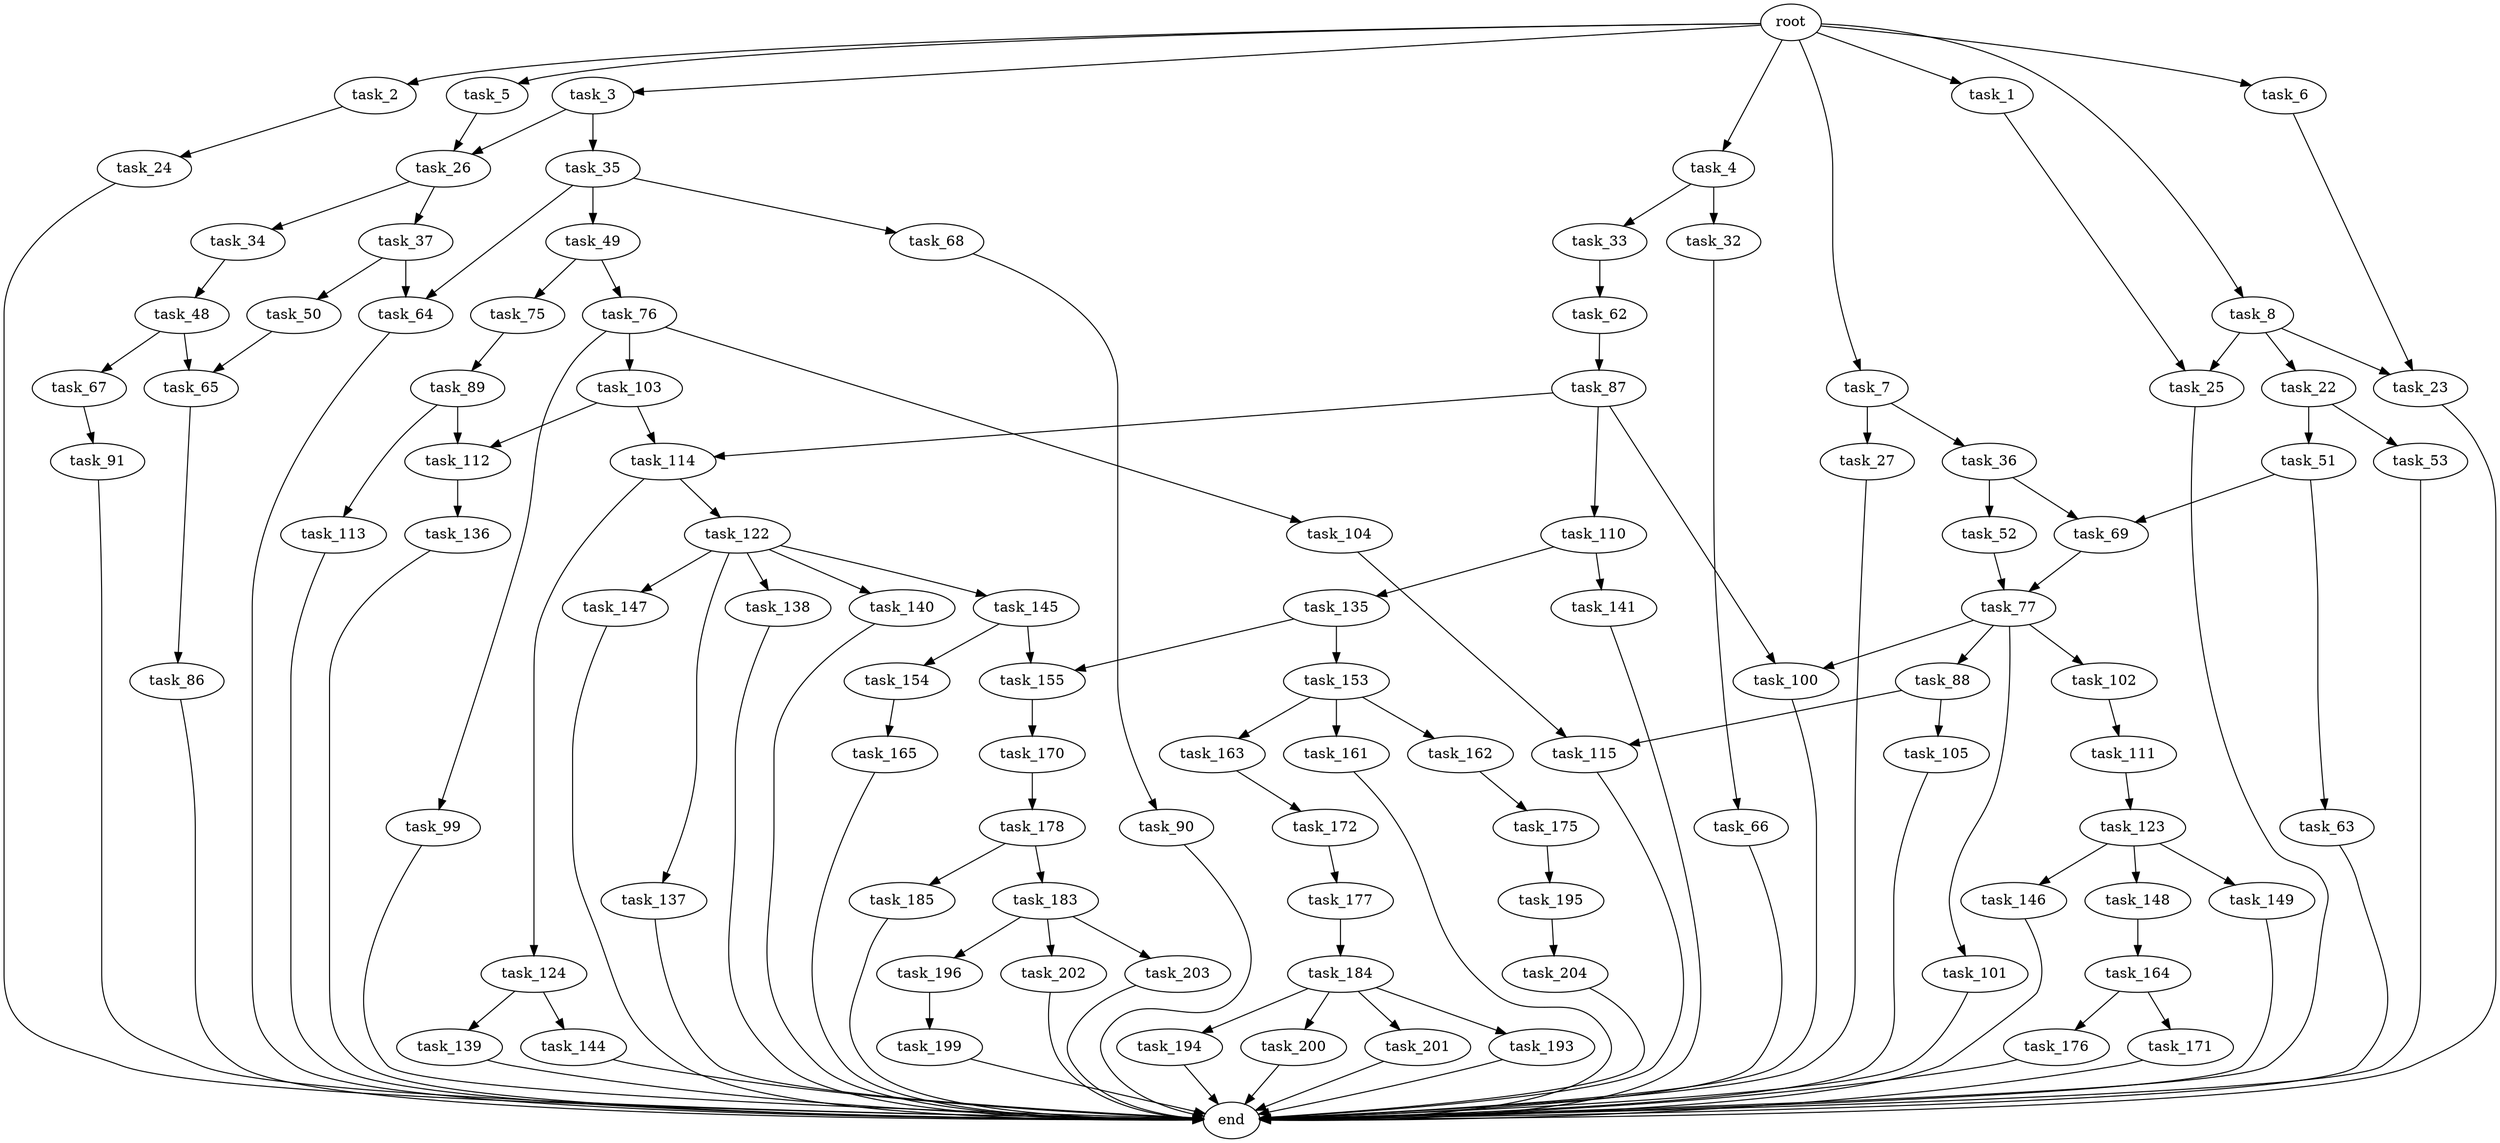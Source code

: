 digraph G {
  root [size="0.000000"];
  task_1 [size="18768612698.000000"];
  task_2 [size="23500662804.000000"];
  task_3 [size="368293445632.000000"];
  task_4 [size="7953640342.000000"];
  task_5 [size="1073741824000.000000"];
  task_6 [size="86845321866.000000"];
  task_7 [size="782757789696.000000"];
  task_8 [size="2711391062.000000"];
  task_22 [size="168327882250.000000"];
  task_23 [size="31886370711.000000"];
  task_24 [size="134217728000.000000"];
  task_25 [size="654643116057.000000"];
  task_26 [size="134217728000.000000"];
  task_27 [size="15636634546.000000"];
  task_32 [size="13264012991.000000"];
  task_33 [size="368293445632.000000"];
  task_34 [size="360604548560.000000"];
  task_35 [size="400538337531.000000"];
  task_36 [size="134217728000.000000"];
  task_37 [size="782757789696.000000"];
  task_48 [size="3152810748.000000"];
  task_49 [size="1648757523.000000"];
  task_50 [size="782757789696.000000"];
  task_51 [size="1445604977.000000"];
  task_52 [size="23862101101.000000"];
  task_53 [size="28991029248.000000"];
  task_62 [size="6810584085.000000"];
  task_63 [size="27948050056.000000"];
  task_64 [size="1841584835.000000"];
  task_65 [size="782757789696.000000"];
  task_66 [size="4798666234.000000"];
  task_67 [size="15584887105.000000"];
  task_68 [size="1044381794.000000"];
  task_69 [size="1073741824000.000000"];
  task_75 [size="12172071519.000000"];
  task_76 [size="7537245352.000000"];
  task_77 [size="611436171.000000"];
  task_86 [size="5877414119.000000"];
  task_87 [size="549755813888.000000"];
  task_88 [size="231928233984.000000"];
  task_89 [size="260232409457.000000"];
  task_90 [size="88762681990.000000"];
  task_91 [size="7343846055.000000"];
  task_99 [size="30325576394.000000"];
  task_100 [size="6374750646.000000"];
  task_101 [size="5954520134.000000"];
  task_102 [size="15148147513.000000"];
  task_103 [size="531893739798.000000"];
  task_104 [size="202362317201.000000"];
  task_105 [size="68719476736.000000"];
  task_110 [size="782757789696.000000"];
  task_111 [size="68719476736.000000"];
  task_112 [size="8589934592.000000"];
  task_113 [size="12166848062.000000"];
  task_114 [size="290413687884.000000"];
  task_115 [size="68719476736.000000"];
  task_122 [size="52931726955.000000"];
  task_123 [size="37373541211.000000"];
  task_124 [size="64963877314.000000"];
  task_135 [size="648263858902.000000"];
  task_136 [size="368293445632.000000"];
  task_137 [size="28991029248.000000"];
  task_138 [size="18701464373.000000"];
  task_139 [size="20961935480.000000"];
  task_140 [size="300491808885.000000"];
  task_141 [size="94353759475.000000"];
  task_144 [size="1821357841.000000"];
  task_145 [size="2196784412.000000"];
  task_146 [size="8589934592.000000"];
  task_147 [size="231928233984.000000"];
  task_148 [size="3550465837.000000"];
  task_149 [size="21669863894.000000"];
  task_153 [size="782757789696.000000"];
  task_154 [size="549755813888.000000"];
  task_155 [size="10053776539.000000"];
  task_161 [size="11099770353.000000"];
  task_162 [size="68719476736.000000"];
  task_163 [size="883238882515.000000"];
  task_164 [size="8589934592.000000"];
  task_165 [size="134217728000.000000"];
  task_170 [size="8589934592.000000"];
  task_171 [size="13928234848.000000"];
  task_172 [size="68719476736.000000"];
  task_175 [size="187522573983.000000"];
  task_176 [size="564306043813.000000"];
  task_177 [size="1249033854907.000000"];
  task_178 [size="2594076134.000000"];
  task_183 [size="3682815837.000000"];
  task_184 [size="549755813888.000000"];
  task_185 [size="87816246594.000000"];
  task_193 [size="410087365019.000000"];
  task_194 [size="47831222917.000000"];
  task_195 [size="842877877942.000000"];
  task_196 [size="259425068218.000000"];
  task_199 [size="541741567.000000"];
  task_200 [size="544968548809.000000"];
  task_201 [size="782757789696.000000"];
  task_202 [size="429861629756.000000"];
  task_203 [size="231928233984.000000"];
  task_204 [size="9934397253.000000"];
  end [size="0.000000"];

  root -> task_1 [size="1.000000"];
  root -> task_2 [size="1.000000"];
  root -> task_3 [size="1.000000"];
  root -> task_4 [size="1.000000"];
  root -> task_5 [size="1.000000"];
  root -> task_6 [size="1.000000"];
  root -> task_7 [size="1.000000"];
  root -> task_8 [size="1.000000"];
  task_1 -> task_25 [size="301989888.000000"];
  task_2 -> task_24 [size="411041792.000000"];
  task_3 -> task_26 [size="411041792.000000"];
  task_3 -> task_35 [size="411041792.000000"];
  task_4 -> task_32 [size="134217728.000000"];
  task_4 -> task_33 [size="134217728.000000"];
  task_5 -> task_26 [size="838860800.000000"];
  task_6 -> task_23 [size="209715200.000000"];
  task_7 -> task_27 [size="679477248.000000"];
  task_7 -> task_36 [size="679477248.000000"];
  task_8 -> task_22 [size="301989888.000000"];
  task_8 -> task_23 [size="301989888.000000"];
  task_8 -> task_25 [size="301989888.000000"];
  task_22 -> task_51 [size="301989888.000000"];
  task_22 -> task_53 [size="301989888.000000"];
  task_23 -> end [size="1.000000"];
  task_24 -> end [size="1.000000"];
  task_25 -> end [size="1.000000"];
  task_26 -> task_34 [size="209715200.000000"];
  task_26 -> task_37 [size="209715200.000000"];
  task_27 -> end [size="1.000000"];
  task_32 -> task_66 [size="838860800.000000"];
  task_33 -> task_62 [size="411041792.000000"];
  task_34 -> task_48 [size="679477248.000000"];
  task_35 -> task_49 [size="411041792.000000"];
  task_35 -> task_64 [size="411041792.000000"];
  task_35 -> task_68 [size="411041792.000000"];
  task_36 -> task_52 [size="209715200.000000"];
  task_36 -> task_69 [size="209715200.000000"];
  task_37 -> task_50 [size="679477248.000000"];
  task_37 -> task_64 [size="679477248.000000"];
  task_48 -> task_65 [size="75497472.000000"];
  task_48 -> task_67 [size="75497472.000000"];
  task_49 -> task_75 [size="75497472.000000"];
  task_49 -> task_76 [size="75497472.000000"];
  task_50 -> task_65 [size="679477248.000000"];
  task_51 -> task_63 [size="33554432.000000"];
  task_51 -> task_69 [size="33554432.000000"];
  task_52 -> task_77 [size="838860800.000000"];
  task_53 -> end [size="1.000000"];
  task_62 -> task_87 [size="411041792.000000"];
  task_63 -> end [size="1.000000"];
  task_64 -> end [size="1.000000"];
  task_65 -> task_86 [size="679477248.000000"];
  task_66 -> end [size="1.000000"];
  task_67 -> task_91 [size="301989888.000000"];
  task_68 -> task_90 [size="33554432.000000"];
  task_69 -> task_77 [size="838860800.000000"];
  task_75 -> task_89 [size="838860800.000000"];
  task_76 -> task_99 [size="209715200.000000"];
  task_76 -> task_103 [size="209715200.000000"];
  task_76 -> task_104 [size="209715200.000000"];
  task_77 -> task_88 [size="33554432.000000"];
  task_77 -> task_100 [size="33554432.000000"];
  task_77 -> task_101 [size="33554432.000000"];
  task_77 -> task_102 [size="33554432.000000"];
  task_86 -> end [size="1.000000"];
  task_87 -> task_100 [size="536870912.000000"];
  task_87 -> task_110 [size="536870912.000000"];
  task_87 -> task_114 [size="536870912.000000"];
  task_88 -> task_105 [size="301989888.000000"];
  task_88 -> task_115 [size="301989888.000000"];
  task_89 -> task_112 [size="209715200.000000"];
  task_89 -> task_113 [size="209715200.000000"];
  task_90 -> end [size="1.000000"];
  task_91 -> end [size="1.000000"];
  task_99 -> end [size="1.000000"];
  task_100 -> end [size="1.000000"];
  task_101 -> end [size="1.000000"];
  task_102 -> task_111 [size="301989888.000000"];
  task_103 -> task_112 [size="536870912.000000"];
  task_103 -> task_114 [size="536870912.000000"];
  task_104 -> task_115 [size="134217728.000000"];
  task_105 -> end [size="1.000000"];
  task_110 -> task_135 [size="679477248.000000"];
  task_110 -> task_141 [size="679477248.000000"];
  task_111 -> task_123 [size="134217728.000000"];
  task_112 -> task_136 [size="33554432.000000"];
  task_113 -> end [size="1.000000"];
  task_114 -> task_122 [size="301989888.000000"];
  task_114 -> task_124 [size="301989888.000000"];
  task_115 -> end [size="1.000000"];
  task_122 -> task_137 [size="838860800.000000"];
  task_122 -> task_138 [size="838860800.000000"];
  task_122 -> task_140 [size="838860800.000000"];
  task_122 -> task_145 [size="838860800.000000"];
  task_122 -> task_147 [size="838860800.000000"];
  task_123 -> task_146 [size="838860800.000000"];
  task_123 -> task_148 [size="838860800.000000"];
  task_123 -> task_149 [size="838860800.000000"];
  task_124 -> task_139 [size="75497472.000000"];
  task_124 -> task_144 [size="75497472.000000"];
  task_135 -> task_153 [size="411041792.000000"];
  task_135 -> task_155 [size="411041792.000000"];
  task_136 -> end [size="1.000000"];
  task_137 -> end [size="1.000000"];
  task_138 -> end [size="1.000000"];
  task_139 -> end [size="1.000000"];
  task_140 -> end [size="1.000000"];
  task_141 -> end [size="1.000000"];
  task_144 -> end [size="1.000000"];
  task_145 -> task_154 [size="134217728.000000"];
  task_145 -> task_155 [size="134217728.000000"];
  task_146 -> end [size="1.000000"];
  task_147 -> end [size="1.000000"];
  task_148 -> task_164 [size="75497472.000000"];
  task_149 -> end [size="1.000000"];
  task_153 -> task_161 [size="679477248.000000"];
  task_153 -> task_162 [size="679477248.000000"];
  task_153 -> task_163 [size="679477248.000000"];
  task_154 -> task_165 [size="536870912.000000"];
  task_155 -> task_170 [size="33554432.000000"];
  task_161 -> end [size="1.000000"];
  task_162 -> task_175 [size="134217728.000000"];
  task_163 -> task_172 [size="838860800.000000"];
  task_164 -> task_171 [size="33554432.000000"];
  task_164 -> task_176 [size="33554432.000000"];
  task_165 -> end [size="1.000000"];
  task_170 -> task_178 [size="33554432.000000"];
  task_171 -> end [size="1.000000"];
  task_172 -> task_177 [size="134217728.000000"];
  task_175 -> task_195 [size="411041792.000000"];
  task_176 -> end [size="1.000000"];
  task_177 -> task_184 [size="838860800.000000"];
  task_178 -> task_183 [size="75497472.000000"];
  task_178 -> task_185 [size="75497472.000000"];
  task_183 -> task_196 [size="75497472.000000"];
  task_183 -> task_202 [size="75497472.000000"];
  task_183 -> task_203 [size="75497472.000000"];
  task_184 -> task_193 [size="536870912.000000"];
  task_184 -> task_194 [size="536870912.000000"];
  task_184 -> task_200 [size="536870912.000000"];
  task_184 -> task_201 [size="536870912.000000"];
  task_185 -> end [size="1.000000"];
  task_193 -> end [size="1.000000"];
  task_194 -> end [size="1.000000"];
  task_195 -> task_204 [size="838860800.000000"];
  task_196 -> task_199 [size="301989888.000000"];
  task_199 -> end [size="1.000000"];
  task_200 -> end [size="1.000000"];
  task_201 -> end [size="1.000000"];
  task_202 -> end [size="1.000000"];
  task_203 -> end [size="1.000000"];
  task_204 -> end [size="1.000000"];
}
